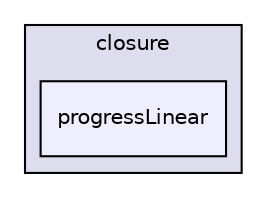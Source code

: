digraph "libs/angular/angular-material-fileinput-master/bower_components/angular-material/modules/closure/progressLinear" {
  compound=true
  node [ fontsize="10", fontname="Helvetica"];
  edge [ labelfontsize="10", labelfontname="Helvetica"];
  subgraph clusterdir_9508a65cdb91278c0406c0d6c7b30c42 {
    graph [ bgcolor="#ddddee", pencolor="black", label="closure" fontname="Helvetica", fontsize="10", URL="dir_9508a65cdb91278c0406c0d6c7b30c42.html"]
  dir_008cd141efce71ec75eabf9cb8629042 [shape=box, label="progressLinear", style="filled", fillcolor="#eeeeff", pencolor="black", URL="dir_008cd141efce71ec75eabf9cb8629042.html"];
  }
}
